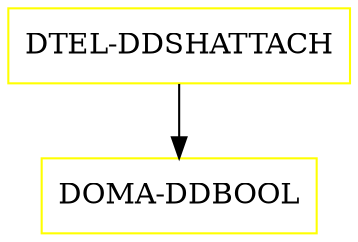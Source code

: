 digraph G {
  "DTEL-DDSHATTACH" [shape=box,color=yellow];
  "DOMA-DDBOOL" [shape=box,color=yellow,URL="./DOMA_DDBOOL.html"];
  "DTEL-DDSHATTACH" -> "DOMA-DDBOOL";
}
